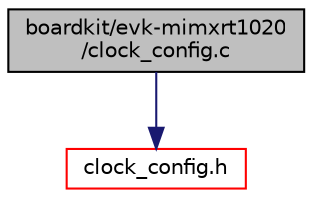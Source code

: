 digraph "boardkit/evk-mimxrt1020/clock_config.c"
{
  edge [fontname="Helvetica",fontsize="10",labelfontname="Helvetica",labelfontsize="10"];
  node [fontname="Helvetica",fontsize="10",shape=record];
  Node0 [label="boardkit/evk-mimxrt1020\l/clock_config.c",height=0.2,width=0.4,color="black", fillcolor="grey75", style="filled", fontcolor="black"];
  Node0 -> Node1 [color="midnightblue",fontsize="10",style="solid",fontname="Helvetica"];
  Node1 [label="clock_config.h",height=0.2,width=0.4,color="red", fillcolor="white", style="filled",URL="$evk-mimxrt1020_2clock__config_8h.html"];
}
